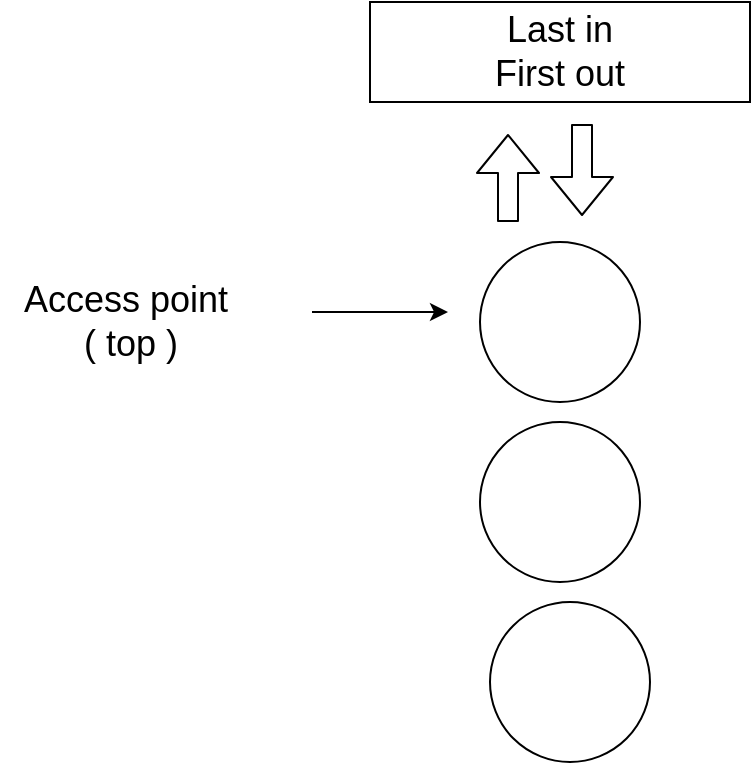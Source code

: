 <mxfile>
    <diagram id="8lUhtkPh16s7ediU6Yu0" name="Страница 1">
        <mxGraphModel dx="650" dy="357" grid="1" gridSize="10" guides="1" tooltips="1" connect="1" arrows="1" fold="1" page="1" pageScale="1" pageWidth="827" pageHeight="1169" math="0" shadow="0">
            <root>
                <mxCell id="0"/>
                <mxCell id="1" parent="0"/>
                <mxCell id="6" value="" style="ellipse;whiteSpace=wrap;html=1;aspect=fixed;" vertex="1" parent="1">
                    <mxGeometry x="290" y="220" width="80" height="80" as="geometry"/>
                </mxCell>
                <mxCell id="7" value="" style="ellipse;whiteSpace=wrap;html=1;aspect=fixed;" vertex="1" parent="1">
                    <mxGeometry x="290" y="130" width="80" height="80" as="geometry"/>
                </mxCell>
                <mxCell id="8" value="" style="ellipse;whiteSpace=wrap;html=1;aspect=fixed;" vertex="1" parent="1">
                    <mxGeometry x="295" y="310" width="80" height="80" as="geometry"/>
                </mxCell>
                <mxCell id="9" value="" style="shape=flexArrow;endArrow=classic;html=1;" edge="1" parent="1">
                    <mxGeometry width="50" height="50" relative="1" as="geometry">
                        <mxPoint x="341" y="71" as="sourcePoint"/>
                        <mxPoint x="341" y="117" as="targetPoint"/>
                    </mxGeometry>
                </mxCell>
                <mxCell id="10" value="" style="shape=flexArrow;endArrow=classic;html=1;" edge="1" parent="1">
                    <mxGeometry width="50" height="50" relative="1" as="geometry">
                        <mxPoint x="304" y="120" as="sourcePoint"/>
                        <mxPoint x="304" y="76" as="targetPoint"/>
                    </mxGeometry>
                </mxCell>
                <mxCell id="11" value="" style="endArrow=classic;html=1;" edge="1" parent="1">
                    <mxGeometry width="50" height="50" relative="1" as="geometry">
                        <mxPoint x="206" y="165" as="sourcePoint"/>
                        <mxPoint x="274" y="165" as="targetPoint"/>
                    </mxGeometry>
                </mxCell>
                <mxCell id="12" value="Access point&amp;nbsp;&lt;br&gt;( top )" style="text;html=1;align=center;verticalAlign=middle;resizable=0;points=[];autosize=1;strokeColor=none;fillColor=none;fontSize=18;" vertex="1" parent="1">
                    <mxGeometry x="50" y="140" width="130" height="60" as="geometry"/>
                </mxCell>
                <mxCell id="13" value="&amp;nbsp;Last in&amp;nbsp;&lt;br&gt;First out" style="rounded=0;whiteSpace=wrap;html=1;fontSize=18;align=center;verticalAlign=middle;" vertex="1" parent="1">
                    <mxGeometry x="235" y="10" width="190" height="50" as="geometry"/>
                </mxCell>
            </root>
        </mxGraphModel>
    </diagram>
</mxfile>